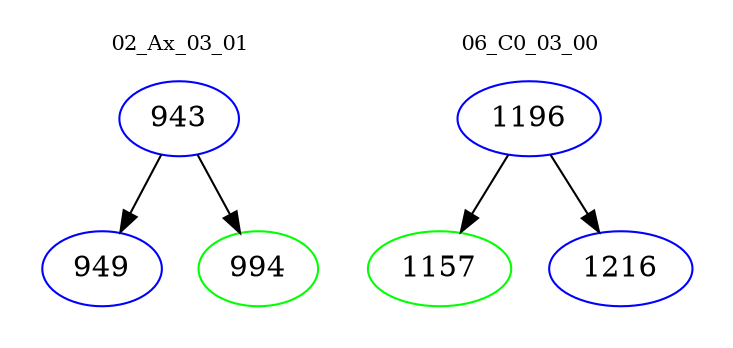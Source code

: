digraph{
subgraph cluster_0 {
color = white
label = "02_Ax_03_01";
fontsize=10;
T0_943 [label="943", color="blue"]
T0_943 -> T0_949 [color="black"]
T0_949 [label="949", color="blue"]
T0_943 -> T0_994 [color="black"]
T0_994 [label="994", color="green"]
}
subgraph cluster_1 {
color = white
label = "06_C0_03_00";
fontsize=10;
T1_1196 [label="1196", color="blue"]
T1_1196 -> T1_1157 [color="black"]
T1_1157 [label="1157", color="green"]
T1_1196 -> T1_1216 [color="black"]
T1_1216 [label="1216", color="blue"]
}
}
